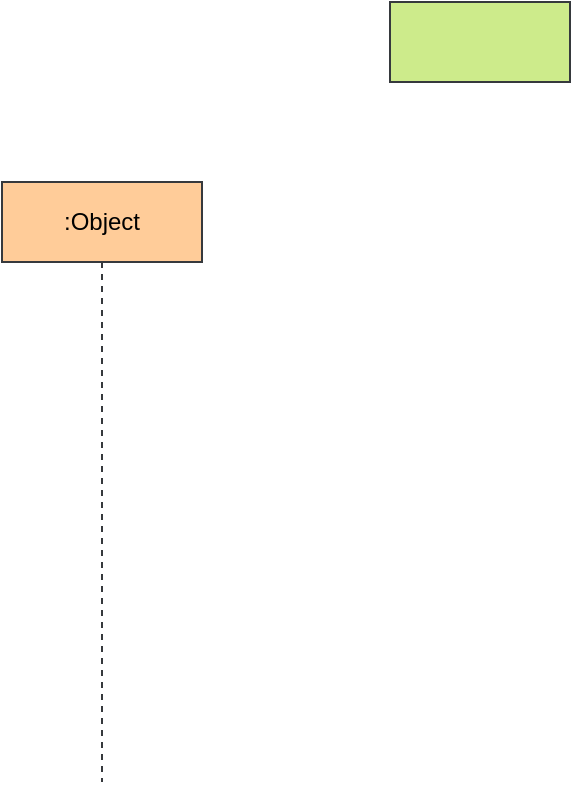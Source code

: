 <mxfile version="20.8.18" type="github">
  <diagram name="第 1 页" id="pdzEVK6jUSFTT0wO8p9g">
    <mxGraphModel dx="1132" dy="658" grid="1" gridSize="10" guides="1" tooltips="1" connect="1" arrows="1" fold="1" page="1" pageScale="1" pageWidth="827" pageHeight="1169" math="0" shadow="0">
      <root>
        <mxCell id="0" />
        <mxCell id="1" parent="0" />
        <mxCell id="8hFpuAEKn-PCfv81IIOs-1" value="" style="rounded=0;whiteSpace=wrap;html=1;fontSize=16;fillColor=#cdeb8b;strokeColor=#36393d;" vertex="1" parent="1">
          <mxGeometry x="324" y="40" width="90" height="40" as="geometry" />
        </mxCell>
        <mxCell id="8hFpuAEKn-PCfv81IIOs-3" value=":Object" style="shape=umlLifeline;perimeter=lifelinePerimeter;whiteSpace=wrap;html=1;container=0;dropTarget=0;collapsible=0;recursiveResize=0;outlineConnect=0;portConstraint=eastwest;newEdgeStyle={&quot;edgeStyle&quot;:&quot;elbowEdgeStyle&quot;,&quot;elbow&quot;:&quot;vertical&quot;,&quot;curved&quot;:0,&quot;rounded&quot;:0};fillColor=#ffcc99;strokeColor=#36393d;" vertex="1" parent="1">
          <mxGeometry x="130" y="130" width="100" height="300" as="geometry" />
        </mxCell>
      </root>
    </mxGraphModel>
  </diagram>
</mxfile>
